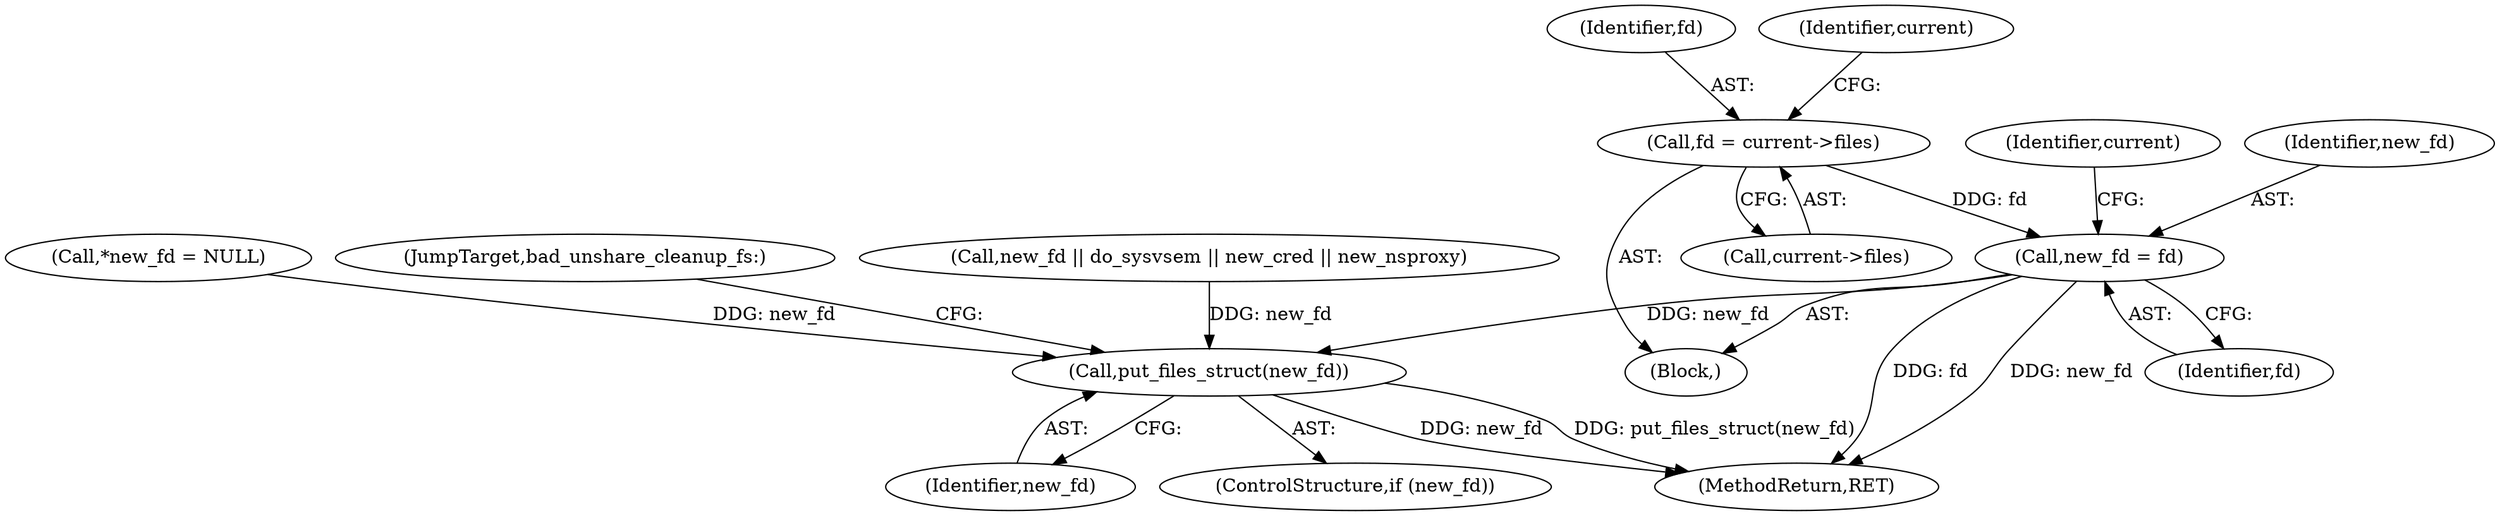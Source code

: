 digraph "0_linux_e66eded8309ebf679d3d3c1f5820d1f2ca332c71@pointer" {
"1000296" [label="(Call,new_fd = fd)"];
"1000286" [label="(Call,fd = current->files)"];
"1000317" [label="(Call,put_files_struct(new_fd))"];
"1000327" [label="(MethodReturn,RET)"];
"1000285" [label="(Block,)"];
"1000300" [label="(Identifier,current)"];
"1000297" [label="(Identifier,new_fd)"];
"1000296" [label="(Call,new_fd = fd)"];
"1000286" [label="(Call,fd = current->files)"];
"1000288" [label="(Call,current->files)"];
"1000298" [label="(Identifier,fd)"];
"1000287" [label="(Identifier,fd)"];
"1000228" [label="(Call,new_fd || do_sysvsem || new_cred || new_nsproxy)"];
"1000120" [label="(Call,*new_fd = NULL)"];
"1000317" [label="(Call,put_files_struct(new_fd))"];
"1000315" [label="(ControlStructure,if (new_fd))"];
"1000318" [label="(Identifier,new_fd)"];
"1000293" [label="(Identifier,current)"];
"1000319" [label="(JumpTarget,bad_unshare_cleanup_fs:)"];
"1000296" -> "1000285"  [label="AST: "];
"1000296" -> "1000298"  [label="CFG: "];
"1000297" -> "1000296"  [label="AST: "];
"1000298" -> "1000296"  [label="AST: "];
"1000300" -> "1000296"  [label="CFG: "];
"1000296" -> "1000327"  [label="DDG: fd"];
"1000296" -> "1000327"  [label="DDG: new_fd"];
"1000286" -> "1000296"  [label="DDG: fd"];
"1000296" -> "1000317"  [label="DDG: new_fd"];
"1000286" -> "1000285"  [label="AST: "];
"1000286" -> "1000288"  [label="CFG: "];
"1000287" -> "1000286"  [label="AST: "];
"1000288" -> "1000286"  [label="AST: "];
"1000293" -> "1000286"  [label="CFG: "];
"1000317" -> "1000315"  [label="AST: "];
"1000317" -> "1000318"  [label="CFG: "];
"1000318" -> "1000317"  [label="AST: "];
"1000319" -> "1000317"  [label="CFG: "];
"1000317" -> "1000327"  [label="DDG: new_fd"];
"1000317" -> "1000327"  [label="DDG: put_files_struct(new_fd)"];
"1000228" -> "1000317"  [label="DDG: new_fd"];
"1000120" -> "1000317"  [label="DDG: new_fd"];
}
